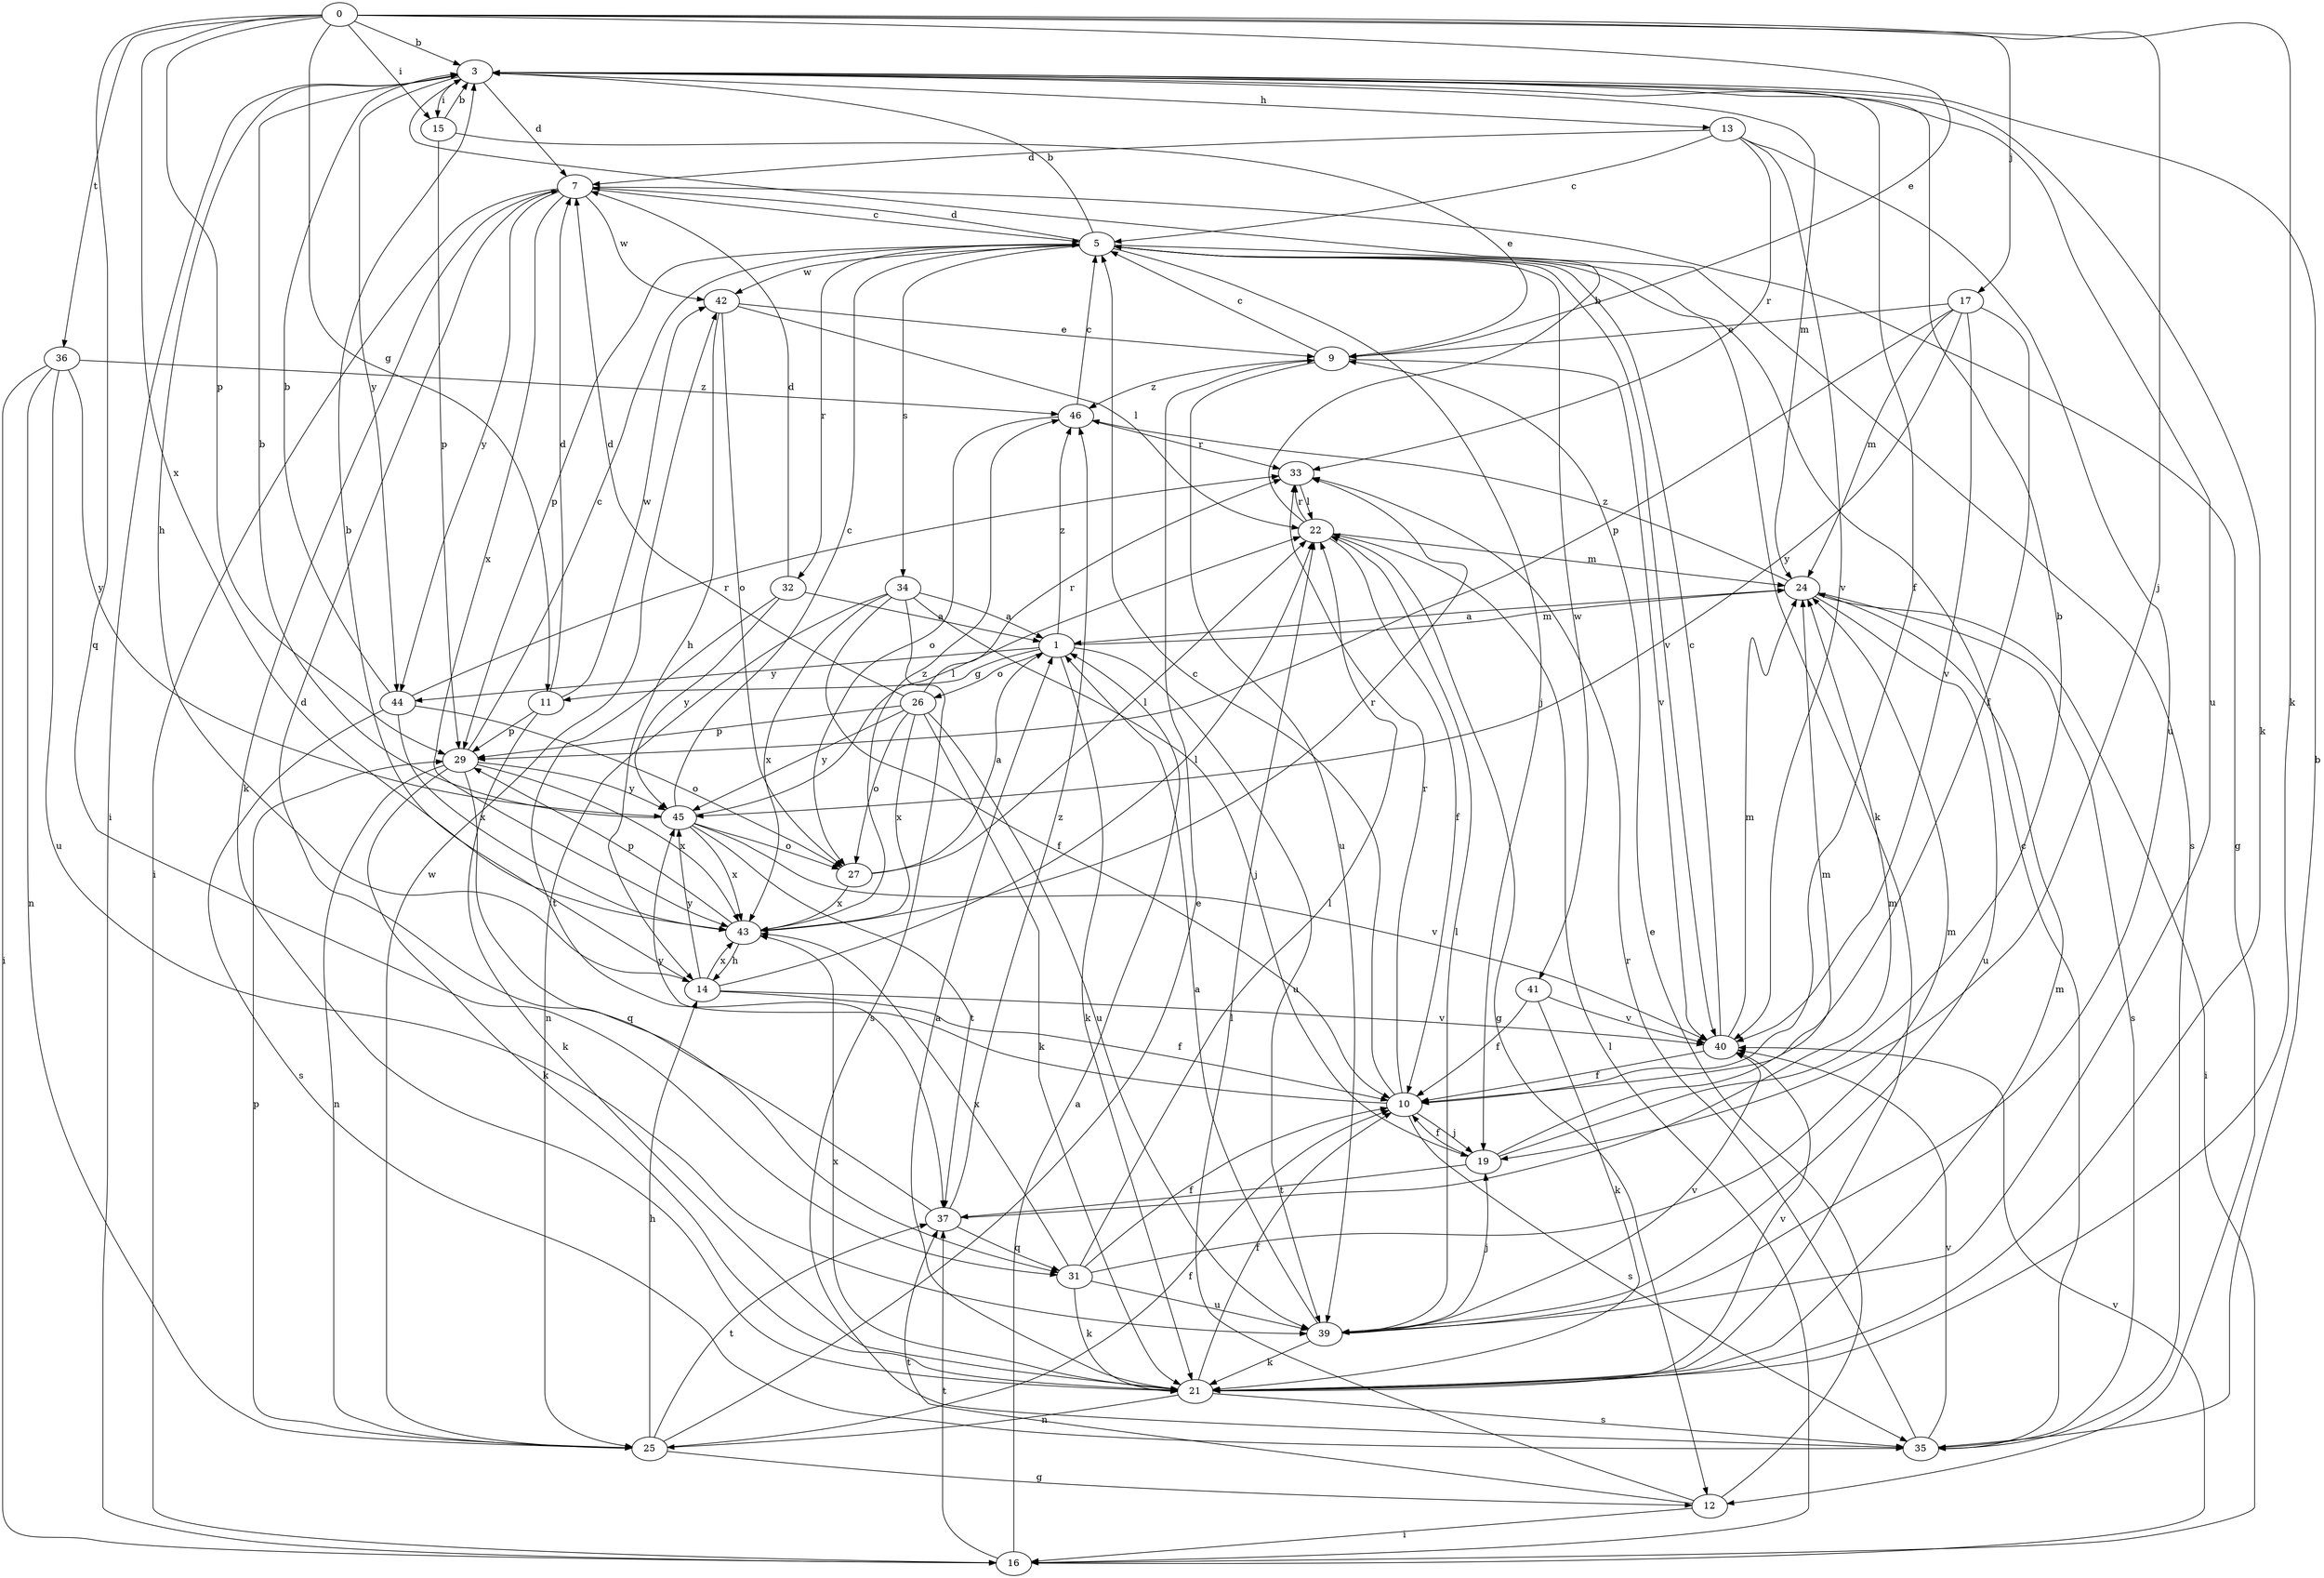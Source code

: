 strict digraph  {
0;
1;
3;
5;
7;
9;
10;
11;
12;
13;
14;
15;
16;
17;
19;
21;
22;
24;
25;
26;
27;
29;
31;
32;
33;
34;
35;
36;
37;
39;
40;
41;
42;
43;
44;
45;
46;
0 -> 3  [label=b];
0 -> 9  [label=e];
0 -> 11  [label=g];
0 -> 15  [label=i];
0 -> 17  [label=j];
0 -> 19  [label=j];
0 -> 21  [label=k];
0 -> 29  [label=p];
0 -> 31  [label=q];
0 -> 36  [label=t];
0 -> 43  [label=x];
1 -> 11  [label=g];
1 -> 21  [label=k];
1 -> 24  [label=m];
1 -> 26  [label=o];
1 -> 39  [label=u];
1 -> 44  [label=y];
1 -> 46  [label=z];
3 -> 7  [label=d];
3 -> 10  [label=f];
3 -> 13  [label=h];
3 -> 14  [label=h];
3 -> 15  [label=i];
3 -> 16  [label=i];
3 -> 21  [label=k];
3 -> 24  [label=m];
3 -> 39  [label=u];
3 -> 44  [label=y];
5 -> 3  [label=b];
5 -> 7  [label=d];
5 -> 19  [label=j];
5 -> 21  [label=k];
5 -> 29  [label=p];
5 -> 32  [label=r];
5 -> 34  [label=s];
5 -> 35  [label=s];
5 -> 40  [label=v];
5 -> 41  [label=w];
5 -> 42  [label=w];
7 -> 5  [label=c];
7 -> 12  [label=g];
7 -> 16  [label=i];
7 -> 21  [label=k];
7 -> 42  [label=w];
7 -> 43  [label=x];
7 -> 44  [label=y];
9 -> 5  [label=c];
9 -> 39  [label=u];
9 -> 40  [label=v];
9 -> 46  [label=z];
10 -> 5  [label=c];
10 -> 19  [label=j];
10 -> 33  [label=r];
10 -> 35  [label=s];
10 -> 45  [label=y];
11 -> 7  [label=d];
11 -> 21  [label=k];
11 -> 29  [label=p];
11 -> 42  [label=w];
12 -> 9  [label=e];
12 -> 16  [label=i];
12 -> 22  [label=l];
12 -> 37  [label=t];
13 -> 5  [label=c];
13 -> 7  [label=d];
13 -> 33  [label=r];
13 -> 39  [label=u];
13 -> 40  [label=v];
14 -> 3  [label=b];
14 -> 10  [label=f];
14 -> 22  [label=l];
14 -> 40  [label=v];
14 -> 43  [label=x];
14 -> 45  [label=y];
15 -> 3  [label=b];
15 -> 9  [label=e];
15 -> 29  [label=p];
16 -> 1  [label=a];
16 -> 22  [label=l];
16 -> 37  [label=t];
16 -> 40  [label=v];
17 -> 9  [label=e];
17 -> 10  [label=f];
17 -> 24  [label=m];
17 -> 29  [label=p];
17 -> 40  [label=v];
17 -> 45  [label=y];
19 -> 3  [label=b];
19 -> 10  [label=f];
19 -> 24  [label=m];
19 -> 37  [label=t];
21 -> 1  [label=a];
21 -> 10  [label=f];
21 -> 24  [label=m];
21 -> 25  [label=n];
21 -> 35  [label=s];
21 -> 40  [label=v];
21 -> 43  [label=x];
22 -> 3  [label=b];
22 -> 10  [label=f];
22 -> 12  [label=g];
22 -> 24  [label=m];
22 -> 33  [label=r];
24 -> 1  [label=a];
24 -> 16  [label=i];
24 -> 35  [label=s];
24 -> 39  [label=u];
24 -> 46  [label=z];
25 -> 9  [label=e];
25 -> 10  [label=f];
25 -> 12  [label=g];
25 -> 14  [label=h];
25 -> 29  [label=p];
25 -> 37  [label=t];
25 -> 42  [label=w];
26 -> 7  [label=d];
26 -> 21  [label=k];
26 -> 27  [label=o];
26 -> 29  [label=p];
26 -> 33  [label=r];
26 -> 39  [label=u];
26 -> 43  [label=x];
26 -> 45  [label=y];
27 -> 1  [label=a];
27 -> 22  [label=l];
27 -> 43  [label=x];
29 -> 5  [label=c];
29 -> 21  [label=k];
29 -> 25  [label=n];
29 -> 31  [label=q];
29 -> 43  [label=x];
29 -> 45  [label=y];
31 -> 10  [label=f];
31 -> 21  [label=k];
31 -> 22  [label=l];
31 -> 24  [label=m];
31 -> 39  [label=u];
31 -> 43  [label=x];
32 -> 1  [label=a];
32 -> 7  [label=d];
32 -> 37  [label=t];
32 -> 45  [label=y];
33 -> 22  [label=l];
34 -> 1  [label=a];
34 -> 10  [label=f];
34 -> 19  [label=j];
34 -> 25  [label=n];
34 -> 35  [label=s];
34 -> 43  [label=x];
35 -> 3  [label=b];
35 -> 5  [label=c];
35 -> 33  [label=r];
35 -> 40  [label=v];
36 -> 16  [label=i];
36 -> 25  [label=n];
36 -> 39  [label=u];
36 -> 45  [label=y];
36 -> 46  [label=z];
37 -> 7  [label=d];
37 -> 24  [label=m];
37 -> 31  [label=q];
37 -> 46  [label=z];
39 -> 1  [label=a];
39 -> 19  [label=j];
39 -> 21  [label=k];
39 -> 22  [label=l];
39 -> 40  [label=v];
40 -> 5  [label=c];
40 -> 10  [label=f];
40 -> 24  [label=m];
41 -> 10  [label=f];
41 -> 21  [label=k];
41 -> 40  [label=v];
42 -> 9  [label=e];
42 -> 14  [label=h];
42 -> 22  [label=l];
42 -> 27  [label=o];
43 -> 14  [label=h];
43 -> 29  [label=p];
43 -> 33  [label=r];
43 -> 46  [label=z];
44 -> 3  [label=b];
44 -> 27  [label=o];
44 -> 33  [label=r];
44 -> 35  [label=s];
44 -> 43  [label=x];
45 -> 3  [label=b];
45 -> 5  [label=c];
45 -> 22  [label=l];
45 -> 27  [label=o];
45 -> 37  [label=t];
45 -> 40  [label=v];
45 -> 43  [label=x];
46 -> 5  [label=c];
46 -> 27  [label=o];
46 -> 33  [label=r];
}
